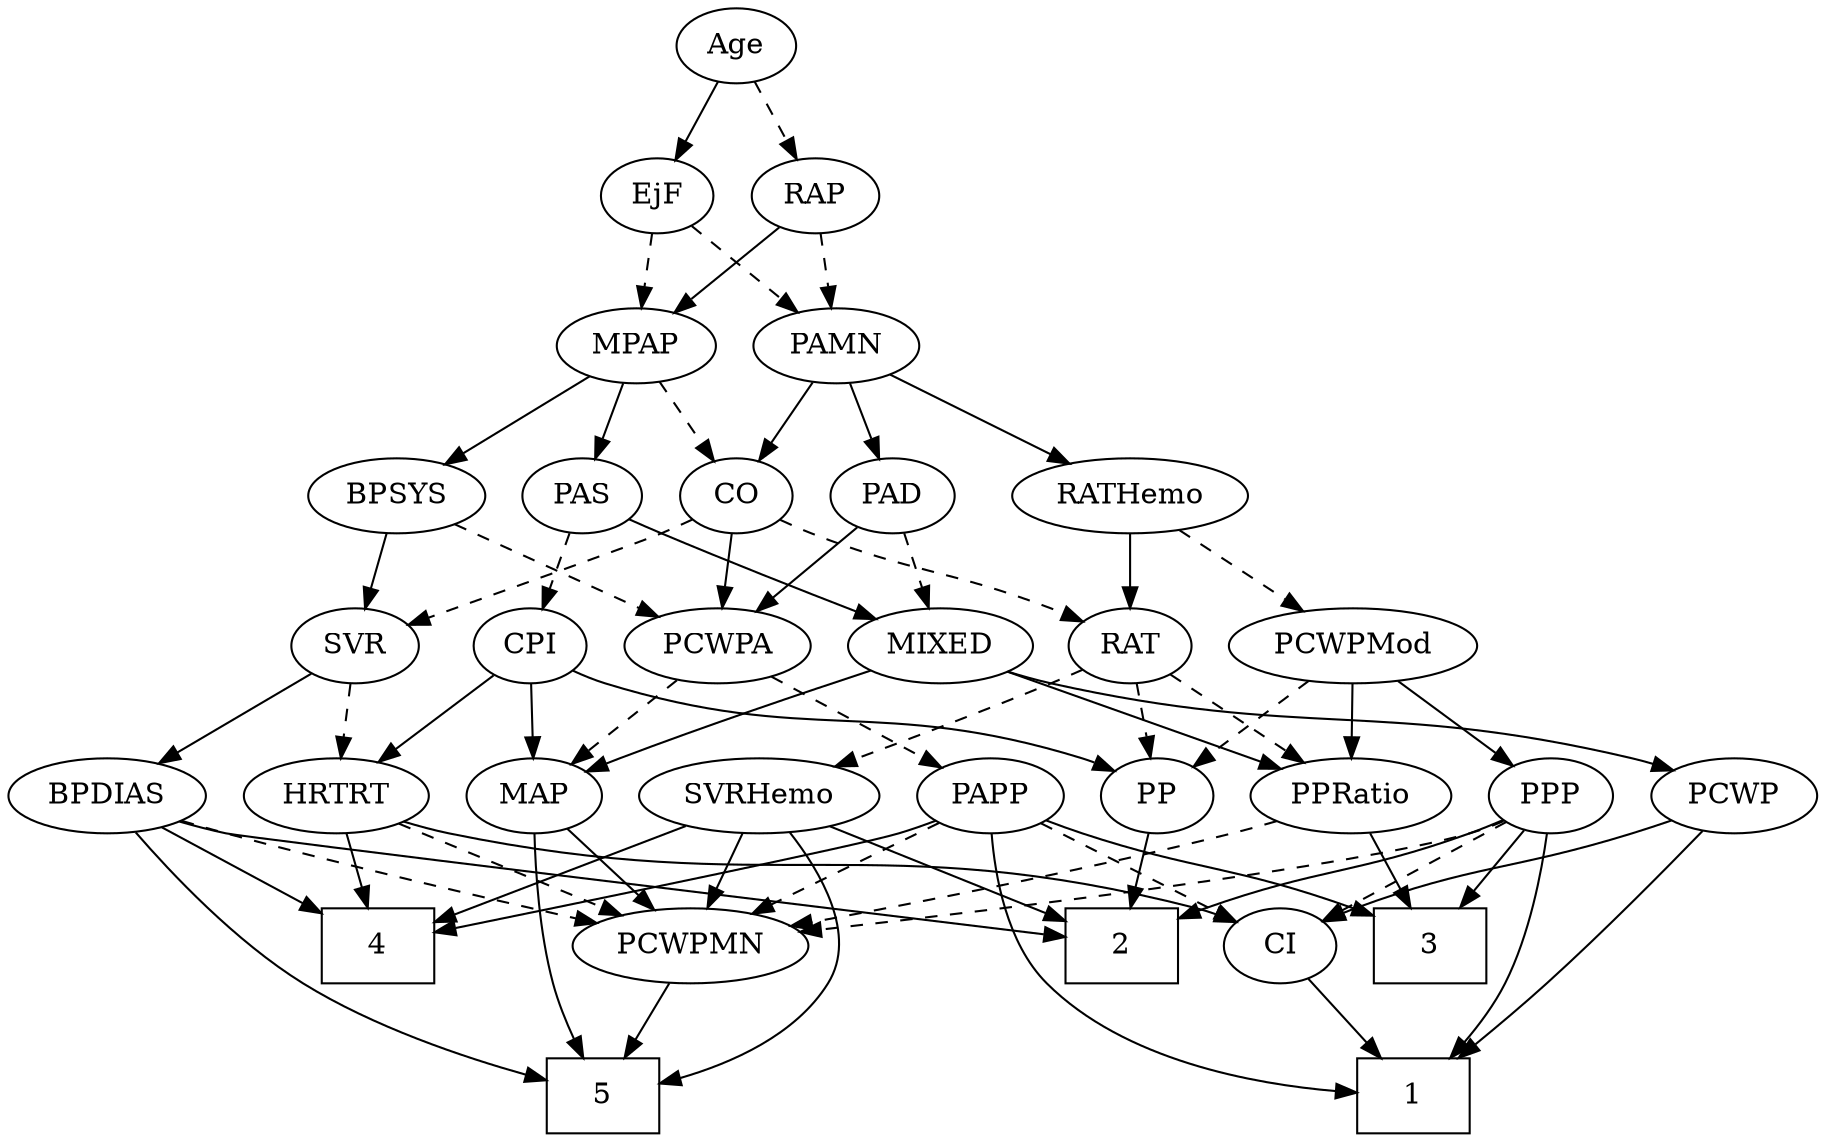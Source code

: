 strict digraph {
	graph [bb="0,0,791.34,540"];
	node [label="\N"];
	1	[height=0.5,
		pos="615.25,18",
		shape=box,
		width=0.75];
	2	[height=0.5,
		pos="480.25,90",
		shape=box,
		width=0.75];
	3	[height=0.5,
		pos="624.25,90",
		shape=box,
		width=0.75];
	4	[height=0.5,
		pos="151.25,90",
		shape=box,
		width=0.75];
	5	[height=0.5,
		pos="255.25,18",
		shape=box,
		width=0.75];
	Age	[height=0.5,
		pos="320.25,522",
		width=0.75];
	EjF	[height=0.5,
		pos="284.25,450",
		width=0.75];
	Age -> EjF	[pos="e,292.55,467.15 311.9,504.76 307.53,496.28 302.1,485.71 297.2,476.2",
		style=solid];
	RAP	[height=0.5,
		pos="357.25,450",
		width=0.77632];
	Age -> RAP	[pos="e,348.71,467.15 328.83,504.76 333.31,496.28 338.9,485.71 343.93,476.2",
		style=dashed];
	MPAP	[height=0.5,
		pos="276.25,378",
		width=0.97491];
	EjF -> MPAP	[pos="e,278.2,396.1 282.27,431.7 281.39,423.98 280.33,414.71 279.34,406.11",
		style=dashed];
	PAMN	[height=0.5,
		pos="365.25,378",
		width=1.011];
	EjF -> PAMN	[pos="e,347.87,394.01 300.25,435.17 311.63,425.34 327.14,411.93 340.15,400.69",
		style=dashed];
	RAP -> MPAP	[pos="e,293.33,393.77 341.24,435.17 329.79,425.27 314.15,411.75 301.08,400.46",
		style=solid];
	RAP -> PAMN	[pos="e,363.29,396.1 359.22,431.7 360.11,423.98 361.16,414.71 362.15,406.11",
		style=dashed];
	MIXED	[height=0.5,
		pos="412.25,234",
		width=1.1193];
	MAP	[height=0.5,
		pos="230.25,162",
		width=0.84854];
	MIXED -> MAP	[pos="e,254.29,173.42 381.9,222.12 353.05,211.67 308.5,195.26 270.25,180 268.06,179.13 265.81,178.21 263.55,177.28",
		style=solid];
	PPRatio	[height=0.5,
		pos="591.25,162",
		width=1.1013];
	MIXED -> PPRatio	[pos="e,562.24,174.34 441.8,221.44 472.17,209.57 519.58,191.03 552.83,178.02",
		style=solid];
	PCWP	[height=0.5,
		pos="756.25,162",
		width=0.97491];
	MIXED -> PCWP	[pos="e,730.04,174.23 442.12,221.84 448.69,219.67 455.65,217.58 462.25,216 571.41,189.82 603.64,208.41 712.25,180 714.9,179.31 717.62,\
178.5 720.33,177.63",
		style=solid];
	BPSYS	[height=0.5,
		pos="165.25,306",
		width=1.0471];
	MPAP -> BPSYS	[pos="e,187.34,320.93 254.84,363.5 238.09,352.94 214.58,338.11 195.84,326.29",
		style=solid];
	CO	[height=0.5,
		pos="320.25,306",
		width=0.75];
	MPAP -> CO	[pos="e,310.1,323.15 286.45,360.76 291.84,352.19 298.56,341.49 304.59,331.9",
		style=dashed];
	PAS	[height=0.5,
		pos="248.25,306",
		width=0.75];
	MPAP -> PAS	[pos="e,254.96,323.79 269.47,360.05 266.24,351.97 262.29,342.12 258.69,333.11",
		style=solid];
	SVR	[height=0.5,
		pos="149.25,234",
		width=0.77632];
	BPSYS -> SVR	[pos="e,153.19,252.28 161.37,288.05 159.59,280.26 157.43,270.82 155.44,262.08",
		style=solid];
	PCWPA	[height=0.5,
		pos="312.25,234",
		width=1.1555];
	BPSYS -> PCWPA	[pos="e,285.07,247.94 191.19,292.65 214.68,281.46 249.53,264.87 275.81,252.35",
		style=dashed];
	PAD	[height=0.5,
		pos="394.25,306",
		width=0.79437];
	PAD -> MIXED	[pos="e,407.8,252.28 398.6,288.05 400.61,280.26 403.03,270.82 405.28,262.08",
		style=dashed];
	PAD -> PCWPA	[pos="e,330.24,250.36 377.65,290.83 366.26,281.11 350.91,268.01 337.95,256.94",
		style=solid];
	RAT	[height=0.5,
		pos="498.25,234",
		width=0.75827];
	CO -> RAT	[pos="e,476.88,245.26 341.39,294.54 346.23,292.28 351.38,289.98 356.25,288 401.95,269.44 415.44,270.32 461.25,252 463.33,251.17 465.46,\
250.28 467.6,249.37",
		style=dashed];
	CO -> SVR	[pos="e,172.03,244.87 299.05,294.65 294.22,292.39 289.08,290.05 284.25,288 242.69,270.35 231.14,268.83 189.25,252 186.71,250.98 184.09,\
249.91 181.46,248.82",
		style=dashed];
	CO -> PCWPA	[pos="e,314.2,252.1 318.27,287.7 317.39,279.98 316.33,270.71 315.34,262.11",
		style=solid];
	PAS -> MIXED	[pos="e,383.1,246.6 269.49,294.76 274.32,292.49 279.44,290.13 284.25,288 314.08,274.79 348.24,260.69 373.77,250.36",
		style=solid];
	CPI	[height=0.5,
		pos="225.25,234",
		width=0.75];
	PAS -> CPI	[pos="e,230.76,251.79 242.68,288.05 240.05,280.06 236.85,270.33 233.92,261.4",
		style=dashed];
	PAMN -> PAD	[pos="e,387.29,323.79 372.27,360.05 375.61,351.97 379.7,342.12 383.43,333.11",
		style=solid];
	PAMN -> CO	[pos="e,330.52,322.99 354.58,360.41 349.07,351.83 342.23,341.19 336.11,331.67",
		style=solid];
	RATHemo	[height=0.5,
		pos="498.25,306",
		width=1.3721];
	PAMN -> RATHemo	[pos="e,471.13,321.27 389.33,364.32 409.6,353.66 438.88,338.25 461.98,326.09",
		style=solid];
	RATHemo -> RAT	[pos="e,498.25,252.1 498.25,287.7 498.25,279.98 498.25,270.71 498.25,262.11",
		style=solid];
	PCWPMod	[height=0.5,
		pos="595.25,234",
		width=1.4443];
	RATHemo -> PCWPMod	[pos="e,573.78,250.49 519.77,289.46 533.21,279.77 550.7,267.15 565.46,256.5",
		style=dashed];
	CPI -> MAP	[pos="e,229.02,180.1 226.48,215.7 227.03,207.98 227.7,198.71 228.31,190.11",
		style=solid];
	PP	[height=0.5,
		pos="506.25,162",
		width=0.75];
	CPI -> PP	[pos="e,485.69,173.87 245.8,222.13 250.76,219.84 256.11,217.62 261.25,216 351.13,187.62 380.36,208.38 470.25,180 472.17,179.39 474.13,\
178.7 476.09,177.95",
		style=solid];
	HRTRT	[height=0.5,
		pos="142.25,162",
		width=1.1013];
	CPI -> HRTRT	[pos="e,160.34,178.26 208.85,219.17 197.27,209.4 181.51,196.11 168.23,184.91",
		style=solid];
	SVRHemo	[height=0.5,
		pos="329.25,162",
		width=1.3902];
	RAT -> SVRHemo	[pos="e,361.98,175.63 476.41,222.75 471.45,220.48 466.18,218.12 461.25,216 431.48,203.19 397.54,189.59 371.53,179.37",
		style=dashed];
	RAT -> PP	[pos="e,504.29,180.1 500.22,215.7 501.11,207.98 502.16,198.71 503.15,190.11",
		style=dashed];
	RAT -> PPRatio	[pos="e,571.58,177.8 515.74,219.83 529.15,209.74 547.91,195.62 563.38,183.98",
		style=dashed];
	BPDIAS	[height=0.5,
		pos="42.246,162",
		width=1.1735];
	SVR -> BPDIAS	[pos="e,64.541,177.59 130.12,220.49 114.24,210.1 91.353,195.13 72.919,183.07",
		style=solid];
	SVR -> HRTRT	[pos="e,143.96,180.1 147.52,215.7 146.74,207.98 145.82,198.71 144.96,190.11",
		style=dashed];
	PCWPMod -> PP	[pos="e,523.08,176.24 575.05,217.12 562.05,206.89 545.07,193.53 531.23,182.65",
		style=dashed];
	PPP	[height=0.5,
		pos="676.25,162",
		width=0.75];
	PCWPMod -> PPP	[pos="e,660.4,176.7 613.63,217.12 625.19,207.12 640.22,194.13 652.66,183.38",
		style=solid];
	PCWPMod -> PPRatio	[pos="e,592.22,180.1 594.26,215.7 593.82,207.98 593.29,198.71 592.8,190.11",
		style=solid];
	PCWPA -> MAP	[pos="e,247,177.3 294.05,217.46 282.51,207.62 267.45,194.76 254.86,184.01",
		style=dashed];
	PAPP	[height=0.5,
		pos="429.25,162",
		width=0.88464];
	PCWPA -> PAPP	[pos="e,408.25,175.56 335.64,219 354.03,208 379.77,192.6 399.6,180.74",
		style=dashed];
	PCWPMN	[height=0.5,
		pos="294.25,90",
		width=1.3902];
	PCWPMN -> 5	[pos="e,264.87,36.275 284.81,72.055 280.32,64.007 274.86,54.205 269.86,45.226",
		style=solid];
	SVRHemo -> 2	[pos="e,453.13,103.57 358.72,147.34 383.1,136.03 417.85,119.93 443.94,107.83",
		style=solid];
	SVRHemo -> 4	[pos="e,178.44,101.7 296.6,148.16 265.86,136.07 219.87,117.99 187.89,105.41",
		style=solid];
	SVRHemo -> 5	[pos="e,282.26,25.351 341.1,144.2 352.72,125.47 366.85,94.819 353.25,72 340.02,49.811 313.92,36.349 291.98,28.548",
		style=solid];
	SVRHemo -> PCWPMN	[pos="e,302.64,107.79 320.77,144.05 316.69,135.89 311.7,125.91 307.16,116.82",
		style=solid];
	BPDIAS -> 2	[pos="e,453.13,94.645 73.27,149.64 79.804,147.54 86.702,145.52 93.246,144 101.76,142.02 347.8,108.82 443.07,95.999",
		style=solid];
	BPDIAS -> 4	[pos="e,124.73,108.03 64.567,146.67 79.418,137.13 99.235,124.4 116.17,113.52",
		style=solid];
	BPDIAS -> 5	[pos="e,228.23,24.78 52.084,144.33 64.516,124.56 87.653,91.819 115.25,72 146.5,49.555 188.42,35.345 218.23,27.352",
		style=solid];
	BPDIAS -> PCWPMN	[pos="e,253.99,100.81 73.977,150.07 80.335,147.98 86.985,145.87 93.246,144 144.37,128.76 203.46,113.45 244.28,103.23",
		style=dashed];
	MAP -> 5	[pos="e,247.2,36.263 229.67,143.73 229.43,125.65 230.06,96.528 235.25,72 237.1,63.244 240.16,54.016 243.34,45.758",
		style=solid];
	MAP -> PCWPMN	[pos="e,279.04,107.63 244.13,145.81 252.34,136.84 262.91,125.28 272.22,115.09",
		style=solid];
	PP -> 2	[pos="e,486.73,108.45 500.08,144.41 497.16,136.54 493.59,126.93 490.29,118.04",
		style=solid];
	PPP -> 1	[pos="e,634.16,36.415 675.79,143.8 674.71,125.26 671.23,95.284 660.25,72 655.48,61.908 648.29,52.192 641.05,43.898",
		style=solid];
	PPP -> 2	[pos="e,507.57,104.45 655.17,150.36 650.33,148.11 645.16,145.86 640.25,144 589.41,124.76 571.78,127.9 517.06,108",
		style=solid];
	PPP -> 3	[pos="e,637.22,108.46 664.71,145.46 658.41,136.99 650.46,126.29 643.27,116.61",
		style=solid];
	PPP -> PCWPMN	[pos="e,341.01,96.464 655.71,150.06 650.76,147.77 645.4,145.58 640.25,144 587.39,127.85 434.94,107.89 351.13,97.689",
		style=dashed];
	CI	[height=0.5,
		pos="552.25,90",
		width=0.75];
	PPP -> CI	[pos="e,572.12,102.22 656.32,149.75 635.99,138.27 604.21,120.33 581.12,107.3",
		style=dashed];
	PPRatio -> 3	[pos="e,616.1,108.28 599.23,144.05 602.99,136.09 607.55,126.41 611.75,117.51",
		style=solid];
	PPRatio -> PCWPMN	[pos="e,338.1,98.677 561.37,149.98 555.1,147.85 548.49,145.74 542.25,144 476.19,125.56 398.7,109.94 348.15,100.53",
		style=dashed];
	PCWP -> 1	[pos="e,637.65,36.049 743.64,144.86 728.97,126.47 703.63,95.865 679.25,72 668.81,61.788 656.63,51.367 645.7,42.499",
		style=solid];
	PCWP -> CI	[pos="e,573.33,101.64 729.39,150.2 723.76,148.06 717.83,145.89 712.25,144 657.88,125.64 641.92,128.32 588.25,108 586.4,107.3 584.53,106.55 \
582.64,105.76",
		style=solid];
	CI -> 1	[pos="e,599.91,36.04 565.61,74.155 573.61,65.264 583.98,53.742 593.17,43.529",
		style=solid];
	PAPP -> 1	[pos="e,588.08,19.134 427.2,143.7 425.87,123.95 426.92,91.815 444.25,72 477.87,33.558 538.78,22.629 578.09,19.732",
		style=solid];
	PAPP -> 3	[pos="e,596.91,104.41 453.81,150.36 459.19,148.16 464.88,145.93 470.25,144 519.03,126.49 535.32,127.57 587.48,108.02",
		style=solid];
	PAPP -> 4	[pos="e,178.53,96.481 404.79,150.05 399.4,147.87 393.68,145.72 388.25,144 351.35,132.32 245.5,110.14 188.56,98.522",
		style=solid];
	PAPP -> PCWPMN	[pos="e,321.58,105.17 406.65,149.28 385.88,138.52 354.74,122.37 330.5,109.8",
		style=dashed];
	PAPP -> CI	[pos="e,532.38,102.3 450.95,148.65 471.11,137.18 501.26,120.02 523.42,107.4",
		style=dashed];
	HRTRT -> 4	[pos="e,149.05,108.1 144.47,143.7 145.46,135.98 146.65,126.71 147.76,118.11",
		style=solid];
	HRTRT -> PCWPMN	[pos="e,264.57,104.67 169.07,148.65 193.01,137.62 228.36,121.34 255.39,108.9",
		style=dashed];
	HRTRT -> CI	[pos="e,531.76,102.1 171.12,149.57 177.35,147.44 183.96,145.44 190.25,144 332.34,111.45 375.98,147.66 516.25,108 518.19,107.45 520.16,\
106.8 522.13,106.09",
		style=solid];
}
